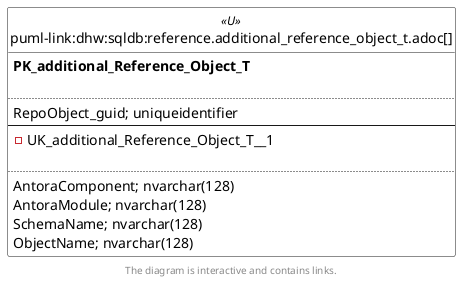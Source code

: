 @startuml
left to right direction
'top to bottom direction
hide circle
'avoide "." issues:
set namespaceSeparator none


skinparam class {
  BackgroundColor White
  BackgroundColor<<FN>> Yellow
  BackgroundColor<<FS>> Yellow
  BackgroundColor<<FT>> LightGray
  BackgroundColor<<IF>> Yellow
  BackgroundColor<<IS>> Yellow
  BackgroundColor<<P>> Aqua
  BackgroundColor<<PC>> Aqua
  BackgroundColor<<SN>> Yellow
  BackgroundColor<<SO>> SlateBlue
  BackgroundColor<<TF>> LightGray
  BackgroundColor<<TR>> Tomato
  BackgroundColor<<U>> White
  BackgroundColor<<V>> WhiteSmoke
  BackgroundColor<<X>> Aqua
  BackgroundColor<<external>> AliceBlue
}


entity "puml-link:dhw:sqldb:reference.additional_reference_object_t.adoc[]" as reference.additional_Reference_Object_T << U >> {
**PK_additional_Reference_Object_T**

..
RepoObject_guid; uniqueidentifier
--
- UK_additional_Reference_Object_T__1

..
AntoraComponent; nvarchar(128)
AntoraModule; nvarchar(128)
SchemaName; nvarchar(128)
ObjectName; nvarchar(128)
}

footer The diagram is interactive and contains links.
@enduml

